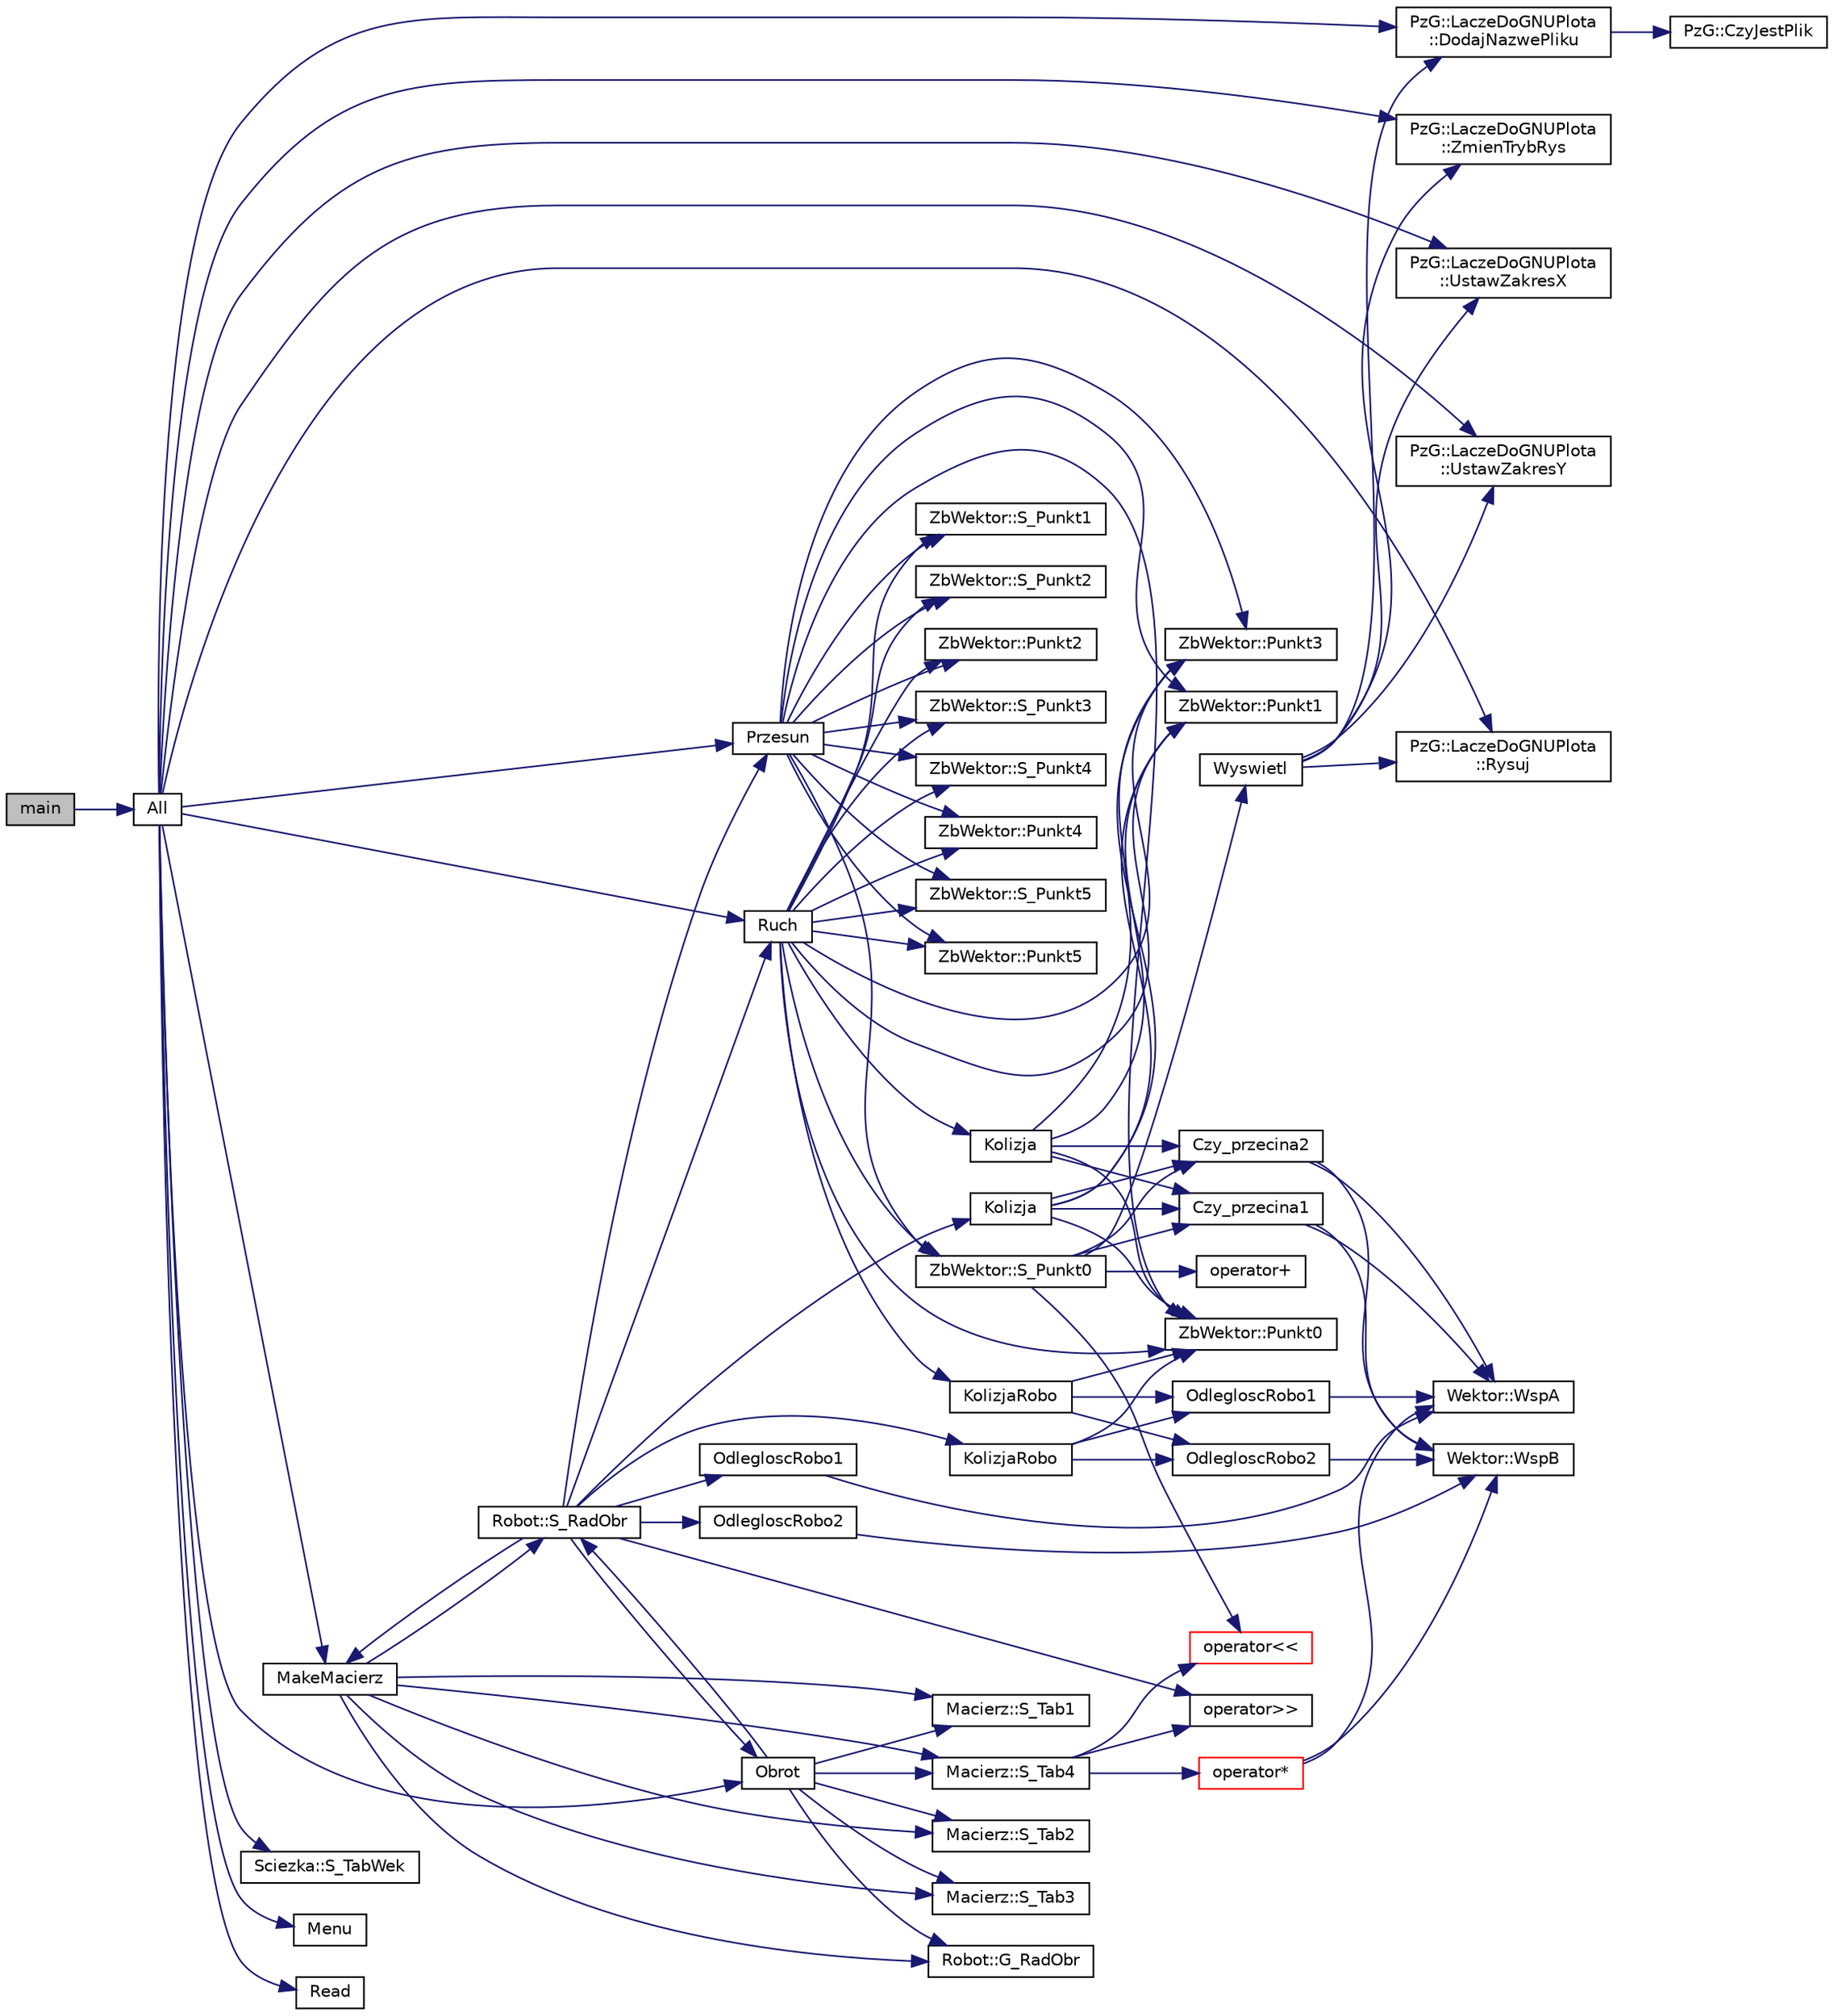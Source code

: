 digraph "main"
{
  edge [fontname="Helvetica",fontsize="10",labelfontname="Helvetica",labelfontsize="10"];
  node [fontname="Helvetica",fontsize="10",shape=record];
  rankdir="LR";
  Node1 [label="main",height=0.2,width=0.4,color="black", fillcolor="grey75", style="filled", fontcolor="black"];
  Node1 -> Node2 [color="midnightblue",fontsize="10",style="solid",fontname="Helvetica"];
  Node2 [label="All",height=0.2,width=0.4,color="black", fillcolor="white", style="filled",URL="$_all_8hh.html#a7b0e7672f52ece4489533af8aefe1101"];
  Node2 -> Node3 [color="midnightblue",fontsize="10",style="solid",fontname="Helvetica"];
  Node3 [label="PzG::LaczeDoGNUPlota\l::DodajNazwePliku",height=0.2,width=0.4,color="black", fillcolor="white", style="filled",URL="$class_pz_g_1_1_lacze_do_g_n_u_plota.html#a34bd48f57c0fd69c12bf4127a1cacd8f",tooltip="Dodaje nazwę pliku. "];
  Node3 -> Node4 [color="midnightblue",fontsize="10",style="solid",fontname="Helvetica"];
  Node4 [label="PzG::CzyJestPlik",height=0.2,width=0.4,color="black", fillcolor="white", style="filled",URL="$namespace_pz_g.html#ae1ae4d36f66c77879380ba73da8e20e3"];
  Node2 -> Node5 [color="midnightblue",fontsize="10",style="solid",fontname="Helvetica"];
  Node5 [label="PzG::LaczeDoGNUPlota\l::ZmienTrybRys",height=0.2,width=0.4,color="black", fillcolor="white", style="filled",URL="$class_pz_g_1_1_lacze_do_g_n_u_plota.html#a10950349b348fd3a3d4143e95337527c",tooltip="Zmienia tryb rysowania. "];
  Node2 -> Node6 [color="midnightblue",fontsize="10",style="solid",fontname="Helvetica"];
  Node6 [label="PzG::LaczeDoGNUPlota\l::UstawZakresX",height=0.2,width=0.4,color="black", fillcolor="white", style="filled",URL="$class_pz_g_1_1_lacze_do_g_n_u_plota.html#a9c91987dfc869d6fcea96205c581daef",tooltip="Ustawia zakres osi OX. "];
  Node2 -> Node7 [color="midnightblue",fontsize="10",style="solid",fontname="Helvetica"];
  Node7 [label="PzG::LaczeDoGNUPlota\l::UstawZakresY",height=0.2,width=0.4,color="black", fillcolor="white", style="filled",URL="$class_pz_g_1_1_lacze_do_g_n_u_plota.html#a54c6e9cf9ab2eae479451fd953c2717c",tooltip="Ustawia zakres osi OY. "];
  Node2 -> Node8 [color="midnightblue",fontsize="10",style="solid",fontname="Helvetica"];
  Node8 [label="Sciezka::S_TabWek",height=0.2,width=0.4,color="black", fillcolor="white", style="filled",URL="$class_sciezka.html#ac722d545c41dc1f875fb6bf5a2bf3357"];
  Node2 -> Node9 [color="midnightblue",fontsize="10",style="solid",fontname="Helvetica"];
  Node9 [label="Menu",height=0.2,width=0.4,color="black", fillcolor="white", style="filled",URL="$_sciezka_8hh.html#afdf1ca9e7afc3e7ec41b47fea4b3d80d"];
  Node2 -> Node10 [color="midnightblue",fontsize="10",style="solid",fontname="Helvetica"];
  Node10 [label="PzG::LaczeDoGNUPlota\l::Rysuj",height=0.2,width=0.4,color="black", fillcolor="white", style="filled",URL="$class_pz_g_1_1_lacze_do_g_n_u_plota.html#a065f5b8402737cc62b0ad4f66d028335"];
  Node2 -> Node11 [color="midnightblue",fontsize="10",style="solid",fontname="Helvetica"];
  Node11 [label="Read",height=0.2,width=0.4,color="black", fillcolor="white", style="filled",URL="$_all_8cpp.html#a30de48da68e1d18260fedb5283271ba6"];
  Node2 -> Node12 [color="midnightblue",fontsize="10",style="solid",fontname="Helvetica"];
  Node12 [label="MakeMacierz",height=0.2,width=0.4,color="black", fillcolor="white", style="filled",URL="$_robot_8cpp.html#a965a5c6a4be1d31ccf86c9ab01bda3fe"];
  Node12 -> Node13 [color="midnightblue",fontsize="10",style="solid",fontname="Helvetica"];
  Node13 [label="Robot::S_RadObr",height=0.2,width=0.4,color="black", fillcolor="white", style="filled",URL="$class_robot.html#a0462f50beaafab7d478608d05de5837f"];
  Node13 -> Node14 [color="midnightblue",fontsize="10",style="solid",fontname="Helvetica"];
  Node14 [label="operator\>\>",height=0.2,width=0.4,color="black", fillcolor="white", style="filled",URL="$_macierz_8cpp.html#a84ea77574e6b6cb6f478b3b34afbe291"];
  Node13 -> Node12 [color="midnightblue",fontsize="10",style="solid",fontname="Helvetica"];
  Node13 -> Node15 [color="midnightblue",fontsize="10",style="solid",fontname="Helvetica"];
  Node15 [label="Obrot",height=0.2,width=0.4,color="black", fillcolor="white", style="filled",URL="$_robot_8cpp.html#a3ce3fa0e24fef994b421474716964158"];
  Node15 -> Node13 [color="midnightblue",fontsize="10",style="solid",fontname="Helvetica"];
  Node15 -> Node16 [color="midnightblue",fontsize="10",style="solid",fontname="Helvetica"];
  Node16 [label="Robot::G_RadObr",height=0.2,width=0.4,color="black", fillcolor="white", style="filled",URL="$class_robot.html#acf73406d8a2501f37e6846bfe85f6a1c"];
  Node15 -> Node17 [color="midnightblue",fontsize="10",style="solid",fontname="Helvetica"];
  Node17 [label="Macierz::S_Tab1",height=0.2,width=0.4,color="black", fillcolor="white", style="filled",URL="$class_macierz.html#a5cc568da4dd814d9ebf186361d5f28f4"];
  Node15 -> Node18 [color="midnightblue",fontsize="10",style="solid",fontname="Helvetica"];
  Node18 [label="Macierz::S_Tab2",height=0.2,width=0.4,color="black", fillcolor="white", style="filled",URL="$class_macierz.html#a3fdc159724fc0b3f5aa16bd4fe6bf841"];
  Node15 -> Node19 [color="midnightblue",fontsize="10",style="solid",fontname="Helvetica"];
  Node19 [label="Macierz::S_Tab3",height=0.2,width=0.4,color="black", fillcolor="white", style="filled",URL="$class_macierz.html#afa043c8a4bae2e71719b9355466e353a"];
  Node15 -> Node20 [color="midnightblue",fontsize="10",style="solid",fontname="Helvetica"];
  Node20 [label="Macierz::S_Tab4",height=0.2,width=0.4,color="black", fillcolor="white", style="filled",URL="$class_macierz.html#a9204f548b4fd089d79bf37a4f30238f3"];
  Node20 -> Node14 [color="midnightblue",fontsize="10",style="solid",fontname="Helvetica"];
  Node20 -> Node21 [color="midnightblue",fontsize="10",style="solid",fontname="Helvetica"];
  Node21 [label="operator\<\<",height=0.2,width=0.4,color="red", fillcolor="white", style="filled",URL="$_macierz_8cpp.html#a012fabee0d829b8ce6998f60fe6ec1f7"];
  Node20 -> Node22 [color="midnightblue",fontsize="10",style="solid",fontname="Helvetica"];
  Node22 [label="operator*",height=0.2,width=0.4,color="red", fillcolor="white", style="filled",URL="$_macierz_8cpp.html#a952f1b9c9949a6a48a3d0deb6b655580"];
  Node22 -> Node23 [color="midnightblue",fontsize="10",style="solid",fontname="Helvetica"];
  Node23 [label="Wektor::WspA",height=0.2,width=0.4,color="black", fillcolor="white", style="filled",URL="$class_wektor.html#a903cb6b2fa5fc618faf4d6ab126f885a"];
  Node22 -> Node24 [color="midnightblue",fontsize="10",style="solid",fontname="Helvetica"];
  Node24 [label="Wektor::WspB",height=0.2,width=0.4,color="black", fillcolor="white", style="filled",URL="$class_wektor.html#a3499008ab57a17c89c5bae6c0c96355b"];
  Node13 -> Node25 [color="midnightblue",fontsize="10",style="solid",fontname="Helvetica"];
  Node25 [label="Przesun",height=0.2,width=0.4,color="black", fillcolor="white", style="filled",URL="$_robot_8hh.html#a9d5dee3be3b1b646da0f0af459e29a98"];
  Node25 -> Node26 [color="midnightblue",fontsize="10",style="solid",fontname="Helvetica"];
  Node26 [label="ZbWektor::Punkt4",height=0.2,width=0.4,color="black", fillcolor="white", style="filled",URL="$class_zb_wektor.html#a97725019a838d4709993f1142a9c713a"];
  Node25 -> Node27 [color="midnightblue",fontsize="10",style="solid",fontname="Helvetica"];
  Node27 [label="ZbWektor::Punkt0",height=0.2,width=0.4,color="black", fillcolor="white", style="filled",URL="$class_zb_wektor.html#a078b5c8be4a8b7a36b2c34c0bceb6783"];
  Node25 -> Node28 [color="midnightblue",fontsize="10",style="solid",fontname="Helvetica"];
  Node28 [label="ZbWektor::S_Punkt0",height=0.2,width=0.4,color="black", fillcolor="white", style="filled",URL="$class_zb_wektor.html#a7691b8de158d9b87d05795b3144081d1"];
  Node28 -> Node21 [color="midnightblue",fontsize="10",style="solid",fontname="Helvetica"];
  Node28 -> Node29 [color="midnightblue",fontsize="10",style="solid",fontname="Helvetica"];
  Node29 [label="operator+",height=0.2,width=0.4,color="black", fillcolor="white", style="filled",URL="$_zb_wektor_8cpp.html#ab1ffad06536718d3f8651ad791da5414"];
  Node28 -> Node30 [color="midnightblue",fontsize="10",style="solid",fontname="Helvetica"];
  Node30 [label="Wyswietl",height=0.2,width=0.4,color="black", fillcolor="white", style="filled",URL="$_zb_wektor_8hh.html#af3a075cfc49458e53e60d1a6273afd71"];
  Node30 -> Node3 [color="midnightblue",fontsize="10",style="solid",fontname="Helvetica"];
  Node30 -> Node5 [color="midnightblue",fontsize="10",style="solid",fontname="Helvetica"];
  Node30 -> Node6 [color="midnightblue",fontsize="10",style="solid",fontname="Helvetica"];
  Node30 -> Node7 [color="midnightblue",fontsize="10",style="solid",fontname="Helvetica"];
  Node30 -> Node10 [color="midnightblue",fontsize="10",style="solid",fontname="Helvetica"];
  Node28 -> Node31 [color="midnightblue",fontsize="10",style="solid",fontname="Helvetica"];
  Node31 [label="Czy_przecina1",height=0.2,width=0.4,color="black", fillcolor="white", style="filled",URL="$_zb_wektor_8hh.html#ada448c8e9a907345e339dd30e1bf1b2d"];
  Node31 -> Node23 [color="midnightblue",fontsize="10",style="solid",fontname="Helvetica"];
  Node31 -> Node24 [color="midnightblue",fontsize="10",style="solid",fontname="Helvetica"];
  Node28 -> Node32 [color="midnightblue",fontsize="10",style="solid",fontname="Helvetica"];
  Node32 [label="Czy_przecina2",height=0.2,width=0.4,color="black", fillcolor="white", style="filled",URL="$_zb_wektor_8hh.html#a23077a2c63b8b055fa1464eeec99d593"];
  Node32 -> Node23 [color="midnightblue",fontsize="10",style="solid",fontname="Helvetica"];
  Node32 -> Node24 [color="midnightblue",fontsize="10",style="solid",fontname="Helvetica"];
  Node25 -> Node33 [color="midnightblue",fontsize="10",style="solid",fontname="Helvetica"];
  Node33 [label="ZbWektor::S_Punkt1",height=0.2,width=0.4,color="black", fillcolor="white", style="filled",URL="$class_zb_wektor.html#af6aeb5327e5fd5001cceb5e178e25838"];
  Node25 -> Node34 [color="midnightblue",fontsize="10",style="solid",fontname="Helvetica"];
  Node34 [label="ZbWektor::Punkt1",height=0.2,width=0.4,color="black", fillcolor="white", style="filled",URL="$class_zb_wektor.html#ad2b63b82ce5fb214bc661915c5293438"];
  Node25 -> Node35 [color="midnightblue",fontsize="10",style="solid",fontname="Helvetica"];
  Node35 [label="ZbWektor::S_Punkt2",height=0.2,width=0.4,color="black", fillcolor="white", style="filled",URL="$class_zb_wektor.html#a970ba3eaa47f8ff052273269a79c8417"];
  Node25 -> Node36 [color="midnightblue",fontsize="10",style="solid",fontname="Helvetica"];
  Node36 [label="ZbWektor::Punkt2",height=0.2,width=0.4,color="black", fillcolor="white", style="filled",URL="$class_zb_wektor.html#aea30688972bceb798344303a34b419d6"];
  Node25 -> Node37 [color="midnightblue",fontsize="10",style="solid",fontname="Helvetica"];
  Node37 [label="ZbWektor::S_Punkt3",height=0.2,width=0.4,color="black", fillcolor="white", style="filled",URL="$class_zb_wektor.html#a3b8ad9c7efb568f4d2e5ef823f436fa7"];
  Node25 -> Node38 [color="midnightblue",fontsize="10",style="solid",fontname="Helvetica"];
  Node38 [label="ZbWektor::Punkt3",height=0.2,width=0.4,color="black", fillcolor="white", style="filled",URL="$class_zb_wektor.html#a27a446f22af8a4f0f4a9c9084efb475d"];
  Node25 -> Node39 [color="midnightblue",fontsize="10",style="solid",fontname="Helvetica"];
  Node39 [label="ZbWektor::S_Punkt4",height=0.2,width=0.4,color="black", fillcolor="white", style="filled",URL="$class_zb_wektor.html#a233d31f11a1256a7e9c82d4ec63d955d"];
  Node25 -> Node40 [color="midnightblue",fontsize="10",style="solid",fontname="Helvetica"];
  Node40 [label="ZbWektor::S_Punkt5",height=0.2,width=0.4,color="black", fillcolor="white", style="filled",URL="$class_zb_wektor.html#ad9e82506d747f2482b181db48440286b"];
  Node25 -> Node41 [color="midnightblue",fontsize="10",style="solid",fontname="Helvetica"];
  Node41 [label="ZbWektor::Punkt5",height=0.2,width=0.4,color="black", fillcolor="white", style="filled",URL="$class_zb_wektor.html#a82da401353307d0102c28a640074938e"];
  Node13 -> Node42 [color="midnightblue",fontsize="10",style="solid",fontname="Helvetica"];
  Node42 [label="Ruch",height=0.2,width=0.4,color="black", fillcolor="white", style="filled",URL="$_robot_8hh.html#ae91af2f6f4d6ca15417d15eb15a216ae"];
  Node42 -> Node26 [color="midnightblue",fontsize="10",style="solid",fontname="Helvetica"];
  Node42 -> Node27 [color="midnightblue",fontsize="10",style="solid",fontname="Helvetica"];
  Node42 -> Node28 [color="midnightblue",fontsize="10",style="solid",fontname="Helvetica"];
  Node42 -> Node43 [color="midnightblue",fontsize="10",style="solid",fontname="Helvetica"];
  Node43 [label="Kolizja",height=0.2,width=0.4,color="black", fillcolor="white", style="filled",URL="$_robot_8cpp.html#a254a1a1801b7f08c710d4aa602987ffb"];
  Node43 -> Node31 [color="midnightblue",fontsize="10",style="solid",fontname="Helvetica"];
  Node43 -> Node27 [color="midnightblue",fontsize="10",style="solid",fontname="Helvetica"];
  Node43 -> Node34 [color="midnightblue",fontsize="10",style="solid",fontname="Helvetica"];
  Node43 -> Node32 [color="midnightblue",fontsize="10",style="solid",fontname="Helvetica"];
  Node43 -> Node38 [color="midnightblue",fontsize="10",style="solid",fontname="Helvetica"];
  Node42 -> Node44 [color="midnightblue",fontsize="10",style="solid",fontname="Helvetica"];
  Node44 [label="KolizjaRobo",height=0.2,width=0.4,color="black", fillcolor="white", style="filled",URL="$_robot_8cpp.html#aee123aa54c697c4ebf26aeb7ce0b51b3"];
  Node44 -> Node45 [color="midnightblue",fontsize="10",style="solid",fontname="Helvetica"];
  Node45 [label="OdlegloscRobo1",height=0.2,width=0.4,color="black", fillcolor="white", style="filled",URL="$_robot_8cpp.html#adbc5296a9526e45480c3abe6b4a97aef"];
  Node45 -> Node23 [color="midnightblue",fontsize="10",style="solid",fontname="Helvetica"];
  Node44 -> Node27 [color="midnightblue",fontsize="10",style="solid",fontname="Helvetica"];
  Node44 -> Node46 [color="midnightblue",fontsize="10",style="solid",fontname="Helvetica"];
  Node46 [label="OdlegloscRobo2",height=0.2,width=0.4,color="black", fillcolor="white", style="filled",URL="$_robot_8cpp.html#a6ec2ce62e6cdf7a8f1743bd87c6ce2e3"];
  Node46 -> Node24 [color="midnightblue",fontsize="10",style="solid",fontname="Helvetica"];
  Node42 -> Node33 [color="midnightblue",fontsize="10",style="solid",fontname="Helvetica"];
  Node42 -> Node34 [color="midnightblue",fontsize="10",style="solid",fontname="Helvetica"];
  Node42 -> Node35 [color="midnightblue",fontsize="10",style="solid",fontname="Helvetica"];
  Node42 -> Node36 [color="midnightblue",fontsize="10",style="solid",fontname="Helvetica"];
  Node42 -> Node37 [color="midnightblue",fontsize="10",style="solid",fontname="Helvetica"];
  Node42 -> Node38 [color="midnightblue",fontsize="10",style="solid",fontname="Helvetica"];
  Node42 -> Node39 [color="midnightblue",fontsize="10",style="solid",fontname="Helvetica"];
  Node42 -> Node40 [color="midnightblue",fontsize="10",style="solid",fontname="Helvetica"];
  Node42 -> Node41 [color="midnightblue",fontsize="10",style="solid",fontname="Helvetica"];
  Node13 -> Node47 [color="midnightblue",fontsize="10",style="solid",fontname="Helvetica"];
  Node47 [label="Kolizja",height=0.2,width=0.4,color="black", fillcolor="white", style="filled",URL="$_robot_8hh.html#a254a1a1801b7f08c710d4aa602987ffb"];
  Node47 -> Node31 [color="midnightblue",fontsize="10",style="solid",fontname="Helvetica"];
  Node47 -> Node27 [color="midnightblue",fontsize="10",style="solid",fontname="Helvetica"];
  Node47 -> Node34 [color="midnightblue",fontsize="10",style="solid",fontname="Helvetica"];
  Node47 -> Node32 [color="midnightblue",fontsize="10",style="solid",fontname="Helvetica"];
  Node47 -> Node38 [color="midnightblue",fontsize="10",style="solid",fontname="Helvetica"];
  Node13 -> Node48 [color="midnightblue",fontsize="10",style="solid",fontname="Helvetica"];
  Node48 [label="KolizjaRobo",height=0.2,width=0.4,color="black", fillcolor="white", style="filled",URL="$_robot_8hh.html#aee123aa54c697c4ebf26aeb7ce0b51b3"];
  Node48 -> Node45 [color="midnightblue",fontsize="10",style="solid",fontname="Helvetica"];
  Node48 -> Node27 [color="midnightblue",fontsize="10",style="solid",fontname="Helvetica"];
  Node48 -> Node46 [color="midnightblue",fontsize="10",style="solid",fontname="Helvetica"];
  Node13 -> Node49 [color="midnightblue",fontsize="10",style="solid",fontname="Helvetica"];
  Node49 [label="OdlegloscRobo1",height=0.2,width=0.4,color="black", fillcolor="white", style="filled",URL="$_robot_8hh.html#adbc5296a9526e45480c3abe6b4a97aef"];
  Node49 -> Node23 [color="midnightblue",fontsize="10",style="solid",fontname="Helvetica"];
  Node13 -> Node50 [color="midnightblue",fontsize="10",style="solid",fontname="Helvetica"];
  Node50 [label="OdlegloscRobo2",height=0.2,width=0.4,color="black", fillcolor="white", style="filled",URL="$_robot_8hh.html#a6ec2ce62e6cdf7a8f1743bd87c6ce2e3"];
  Node50 -> Node24 [color="midnightblue",fontsize="10",style="solid",fontname="Helvetica"];
  Node12 -> Node17 [color="midnightblue",fontsize="10",style="solid",fontname="Helvetica"];
  Node12 -> Node16 [color="midnightblue",fontsize="10",style="solid",fontname="Helvetica"];
  Node12 -> Node18 [color="midnightblue",fontsize="10",style="solid",fontname="Helvetica"];
  Node12 -> Node19 [color="midnightblue",fontsize="10",style="solid",fontname="Helvetica"];
  Node12 -> Node20 [color="midnightblue",fontsize="10",style="solid",fontname="Helvetica"];
  Node2 -> Node15 [color="midnightblue",fontsize="10",style="solid",fontname="Helvetica"];
  Node2 -> Node25 [color="midnightblue",fontsize="10",style="solid",fontname="Helvetica"];
  Node2 -> Node42 [color="midnightblue",fontsize="10",style="solid",fontname="Helvetica"];
}

